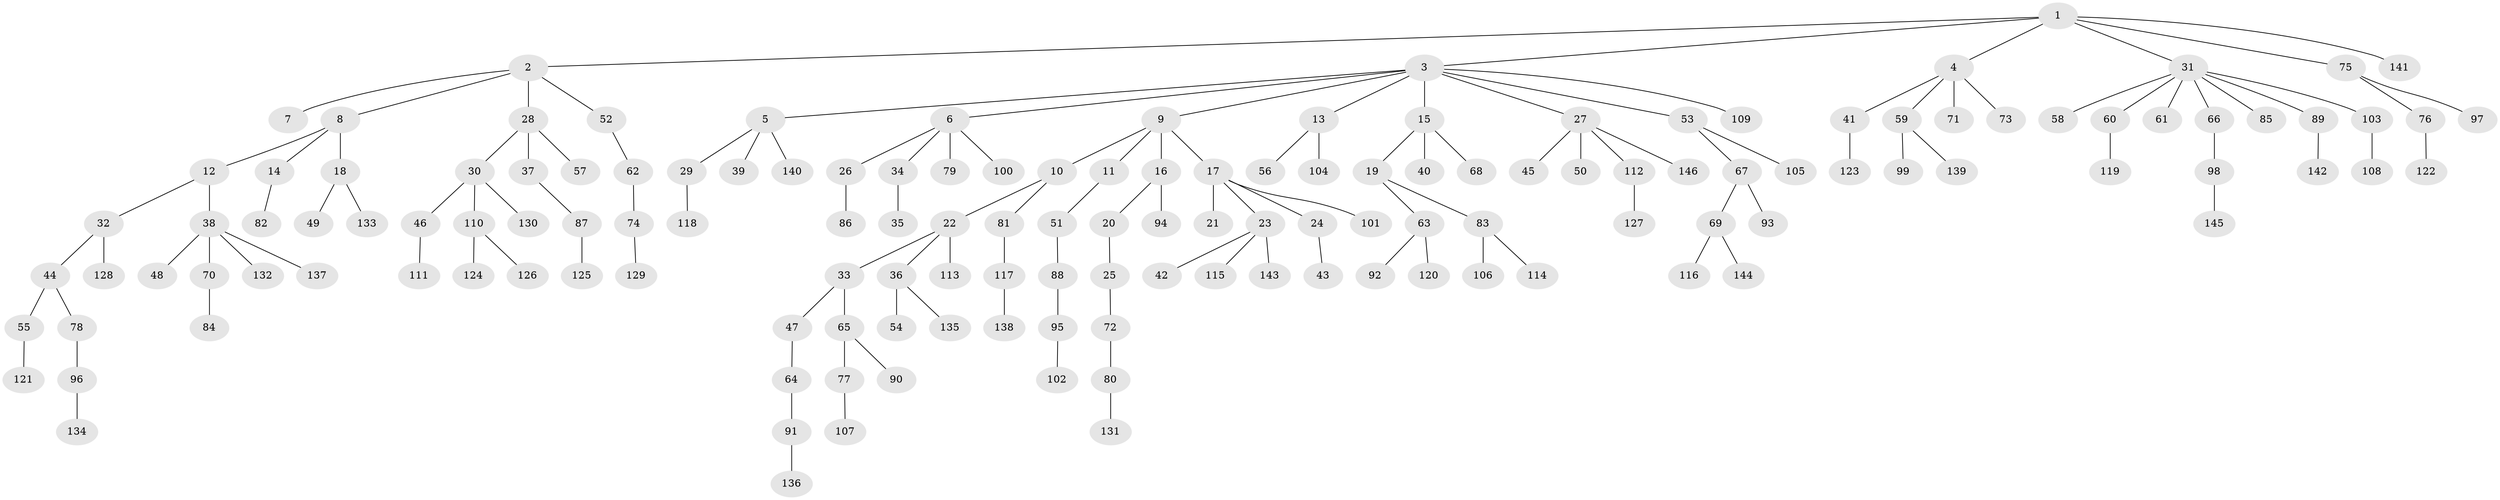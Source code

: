 // Generated by graph-tools (version 1.1) at 2025/26/03/09/25 03:26:25]
// undirected, 146 vertices, 145 edges
graph export_dot {
graph [start="1"]
  node [color=gray90,style=filled];
  1;
  2;
  3;
  4;
  5;
  6;
  7;
  8;
  9;
  10;
  11;
  12;
  13;
  14;
  15;
  16;
  17;
  18;
  19;
  20;
  21;
  22;
  23;
  24;
  25;
  26;
  27;
  28;
  29;
  30;
  31;
  32;
  33;
  34;
  35;
  36;
  37;
  38;
  39;
  40;
  41;
  42;
  43;
  44;
  45;
  46;
  47;
  48;
  49;
  50;
  51;
  52;
  53;
  54;
  55;
  56;
  57;
  58;
  59;
  60;
  61;
  62;
  63;
  64;
  65;
  66;
  67;
  68;
  69;
  70;
  71;
  72;
  73;
  74;
  75;
  76;
  77;
  78;
  79;
  80;
  81;
  82;
  83;
  84;
  85;
  86;
  87;
  88;
  89;
  90;
  91;
  92;
  93;
  94;
  95;
  96;
  97;
  98;
  99;
  100;
  101;
  102;
  103;
  104;
  105;
  106;
  107;
  108;
  109;
  110;
  111;
  112;
  113;
  114;
  115;
  116;
  117;
  118;
  119;
  120;
  121;
  122;
  123;
  124;
  125;
  126;
  127;
  128;
  129;
  130;
  131;
  132;
  133;
  134;
  135;
  136;
  137;
  138;
  139;
  140;
  141;
  142;
  143;
  144;
  145;
  146;
  1 -- 2;
  1 -- 3;
  1 -- 4;
  1 -- 31;
  1 -- 75;
  1 -- 141;
  2 -- 7;
  2 -- 8;
  2 -- 28;
  2 -- 52;
  3 -- 5;
  3 -- 6;
  3 -- 9;
  3 -- 13;
  3 -- 15;
  3 -- 27;
  3 -- 53;
  3 -- 109;
  4 -- 41;
  4 -- 59;
  4 -- 71;
  4 -- 73;
  5 -- 29;
  5 -- 39;
  5 -- 140;
  6 -- 26;
  6 -- 34;
  6 -- 79;
  6 -- 100;
  8 -- 12;
  8 -- 14;
  8 -- 18;
  9 -- 10;
  9 -- 11;
  9 -- 16;
  9 -- 17;
  10 -- 22;
  10 -- 81;
  11 -- 51;
  12 -- 32;
  12 -- 38;
  13 -- 56;
  13 -- 104;
  14 -- 82;
  15 -- 19;
  15 -- 40;
  15 -- 68;
  16 -- 20;
  16 -- 94;
  17 -- 21;
  17 -- 23;
  17 -- 24;
  17 -- 101;
  18 -- 49;
  18 -- 133;
  19 -- 63;
  19 -- 83;
  20 -- 25;
  22 -- 33;
  22 -- 36;
  22 -- 113;
  23 -- 42;
  23 -- 115;
  23 -- 143;
  24 -- 43;
  25 -- 72;
  26 -- 86;
  27 -- 45;
  27 -- 50;
  27 -- 112;
  27 -- 146;
  28 -- 30;
  28 -- 37;
  28 -- 57;
  29 -- 118;
  30 -- 46;
  30 -- 110;
  30 -- 130;
  31 -- 58;
  31 -- 60;
  31 -- 61;
  31 -- 66;
  31 -- 85;
  31 -- 89;
  31 -- 103;
  32 -- 44;
  32 -- 128;
  33 -- 47;
  33 -- 65;
  34 -- 35;
  36 -- 54;
  36 -- 135;
  37 -- 87;
  38 -- 48;
  38 -- 70;
  38 -- 132;
  38 -- 137;
  41 -- 123;
  44 -- 55;
  44 -- 78;
  46 -- 111;
  47 -- 64;
  51 -- 88;
  52 -- 62;
  53 -- 67;
  53 -- 105;
  55 -- 121;
  59 -- 99;
  59 -- 139;
  60 -- 119;
  62 -- 74;
  63 -- 92;
  63 -- 120;
  64 -- 91;
  65 -- 77;
  65 -- 90;
  66 -- 98;
  67 -- 69;
  67 -- 93;
  69 -- 116;
  69 -- 144;
  70 -- 84;
  72 -- 80;
  74 -- 129;
  75 -- 76;
  75 -- 97;
  76 -- 122;
  77 -- 107;
  78 -- 96;
  80 -- 131;
  81 -- 117;
  83 -- 106;
  83 -- 114;
  87 -- 125;
  88 -- 95;
  89 -- 142;
  91 -- 136;
  95 -- 102;
  96 -- 134;
  98 -- 145;
  103 -- 108;
  110 -- 124;
  110 -- 126;
  112 -- 127;
  117 -- 138;
}
